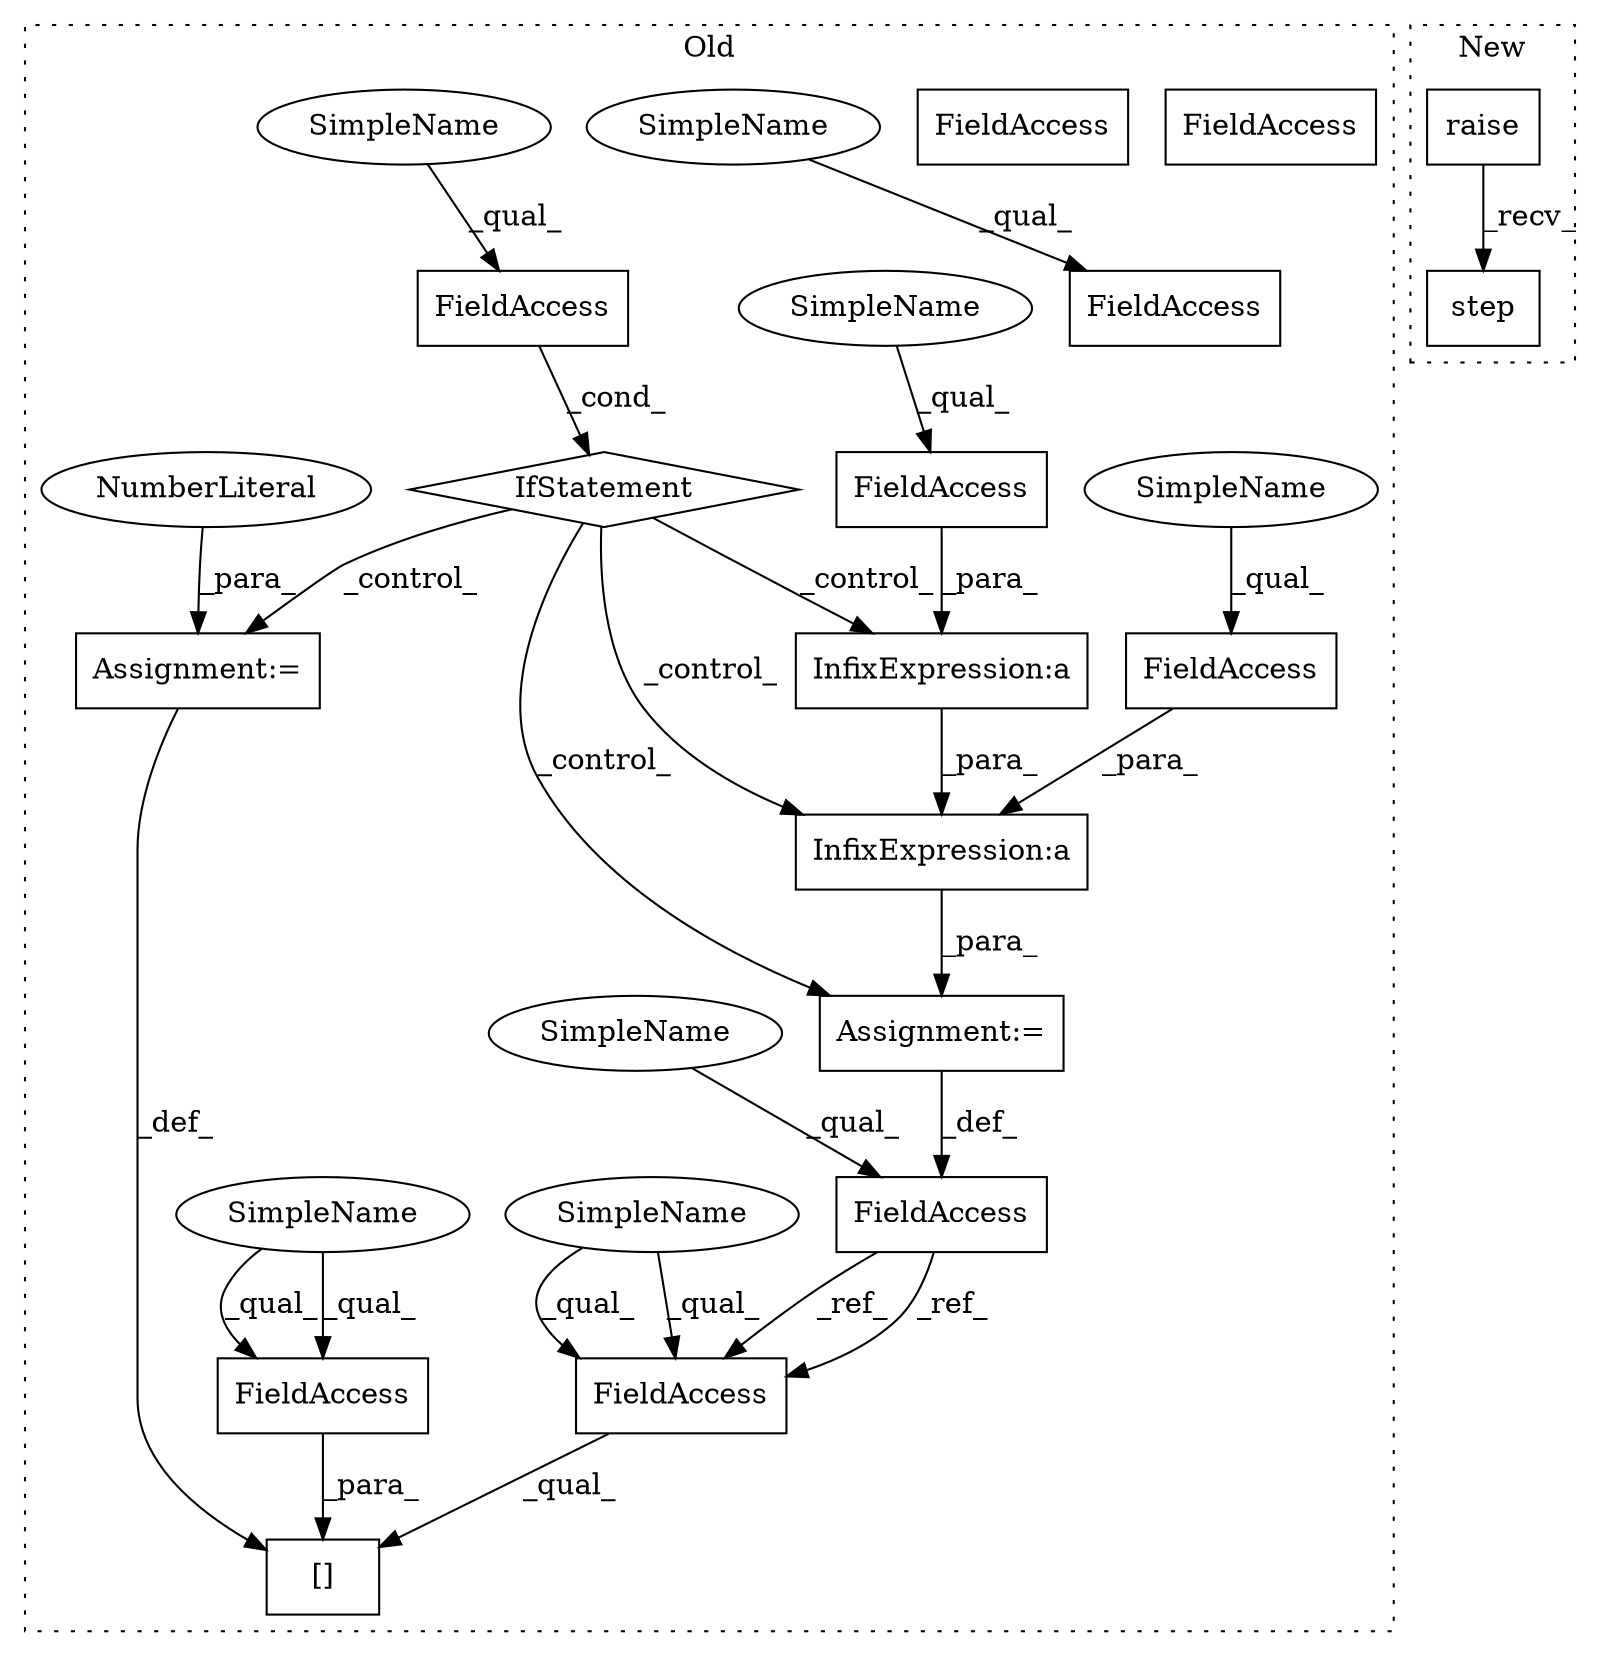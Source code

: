 digraph G {
subgraph cluster0 {
1 [label="[]" a="2" s="4387,4400" l="7,1" shape="box"];
3 [label="FieldAccess" a="22" s="4340" l="6" shape="box"];
4 [label="FieldAccess" a="22" s="4319" l="11" shape="box"];
5 [label="FieldAccess" a="22" s="4340" l="6" shape="box"];
6 [label="FieldAccess" a="22" s="4355" l="13" shape="box"];
7 [label="FieldAccess" a="22" s="4372" l="6" shape="box"];
8 [label="IfStatement" a="25" s="4315,4330" l="4,2" shape="diamond"];
9 [label="Assignment:=" a="7" s="4401" l="1" shape="box"];
10 [label="NumberLiteral" a="34" s="4402" l="3" shape="ellipse"];
11 [label="InfixExpression:a" a="27" s="4369" l="3" shape="box"];
12 [label="InfixExpression:a" a="27" s="4352" l="3" shape="box"];
13 [label="FieldAccess" a="22" s="4394" l="6" shape="box"];
14 [label="FieldAccess" a="22" s="4387" l="6" shape="box"];
16 [label="Assignment:=" a="7" s="4346" l="2" shape="box"];
17 [label="SimpleName" a="42" s="4340" l="4" shape="ellipse"];
18 [label="SimpleName" a="42" s="4340" l="4" shape="ellipse"];
19 [label="SimpleName" a="42" s="4355" l="4" shape="ellipse"];
20 [label="SimpleName" a="42" s="4319" l="4" shape="ellipse"];
21 [label="SimpleName" a="42" s="4394" l="4" shape="ellipse"];
22 [label="SimpleName" a="42" s="4387" l="4" shape="ellipse"];
23 [label="SimpleName" a="42" s="4372" l="4" shape="ellipse"];
24 [label="FieldAccess" a="22" s="4394" l="6" shape="box"];
25 [label="FieldAccess" a="22" s="4387" l="6" shape="box"];
label = "Old";
style="dotted";
}
subgraph cluster1 {
2 [label="raise" a="32" s="3214" l="7" shape="box"];
15 [label="step" a="32" s="3222,3235" l="5,1" shape="box"];
label = "New";
style="dotted";
}
2 -> 15 [label="_recv_"];
3 -> 25 [label="_ref_"];
3 -> 25 [label="_ref_"];
4 -> 8 [label="_cond_"];
6 -> 12 [label="_para_"];
7 -> 11 [label="_para_"];
8 -> 11 [label="_control_"];
8 -> 12 [label="_control_"];
8 -> 16 [label="_control_"];
8 -> 9 [label="_control_"];
9 -> 1 [label="_def_"];
10 -> 9 [label="_para_"];
11 -> 16 [label="_para_"];
12 -> 11 [label="_para_"];
16 -> 3 [label="_def_"];
17 -> 5 [label="_qual_"];
18 -> 3 [label="_qual_"];
19 -> 6 [label="_qual_"];
20 -> 4 [label="_qual_"];
21 -> 24 [label="_qual_"];
21 -> 24 [label="_qual_"];
22 -> 25 [label="_qual_"];
22 -> 25 [label="_qual_"];
23 -> 7 [label="_qual_"];
24 -> 1 [label="_para_"];
25 -> 1 [label="_qual_"];
}